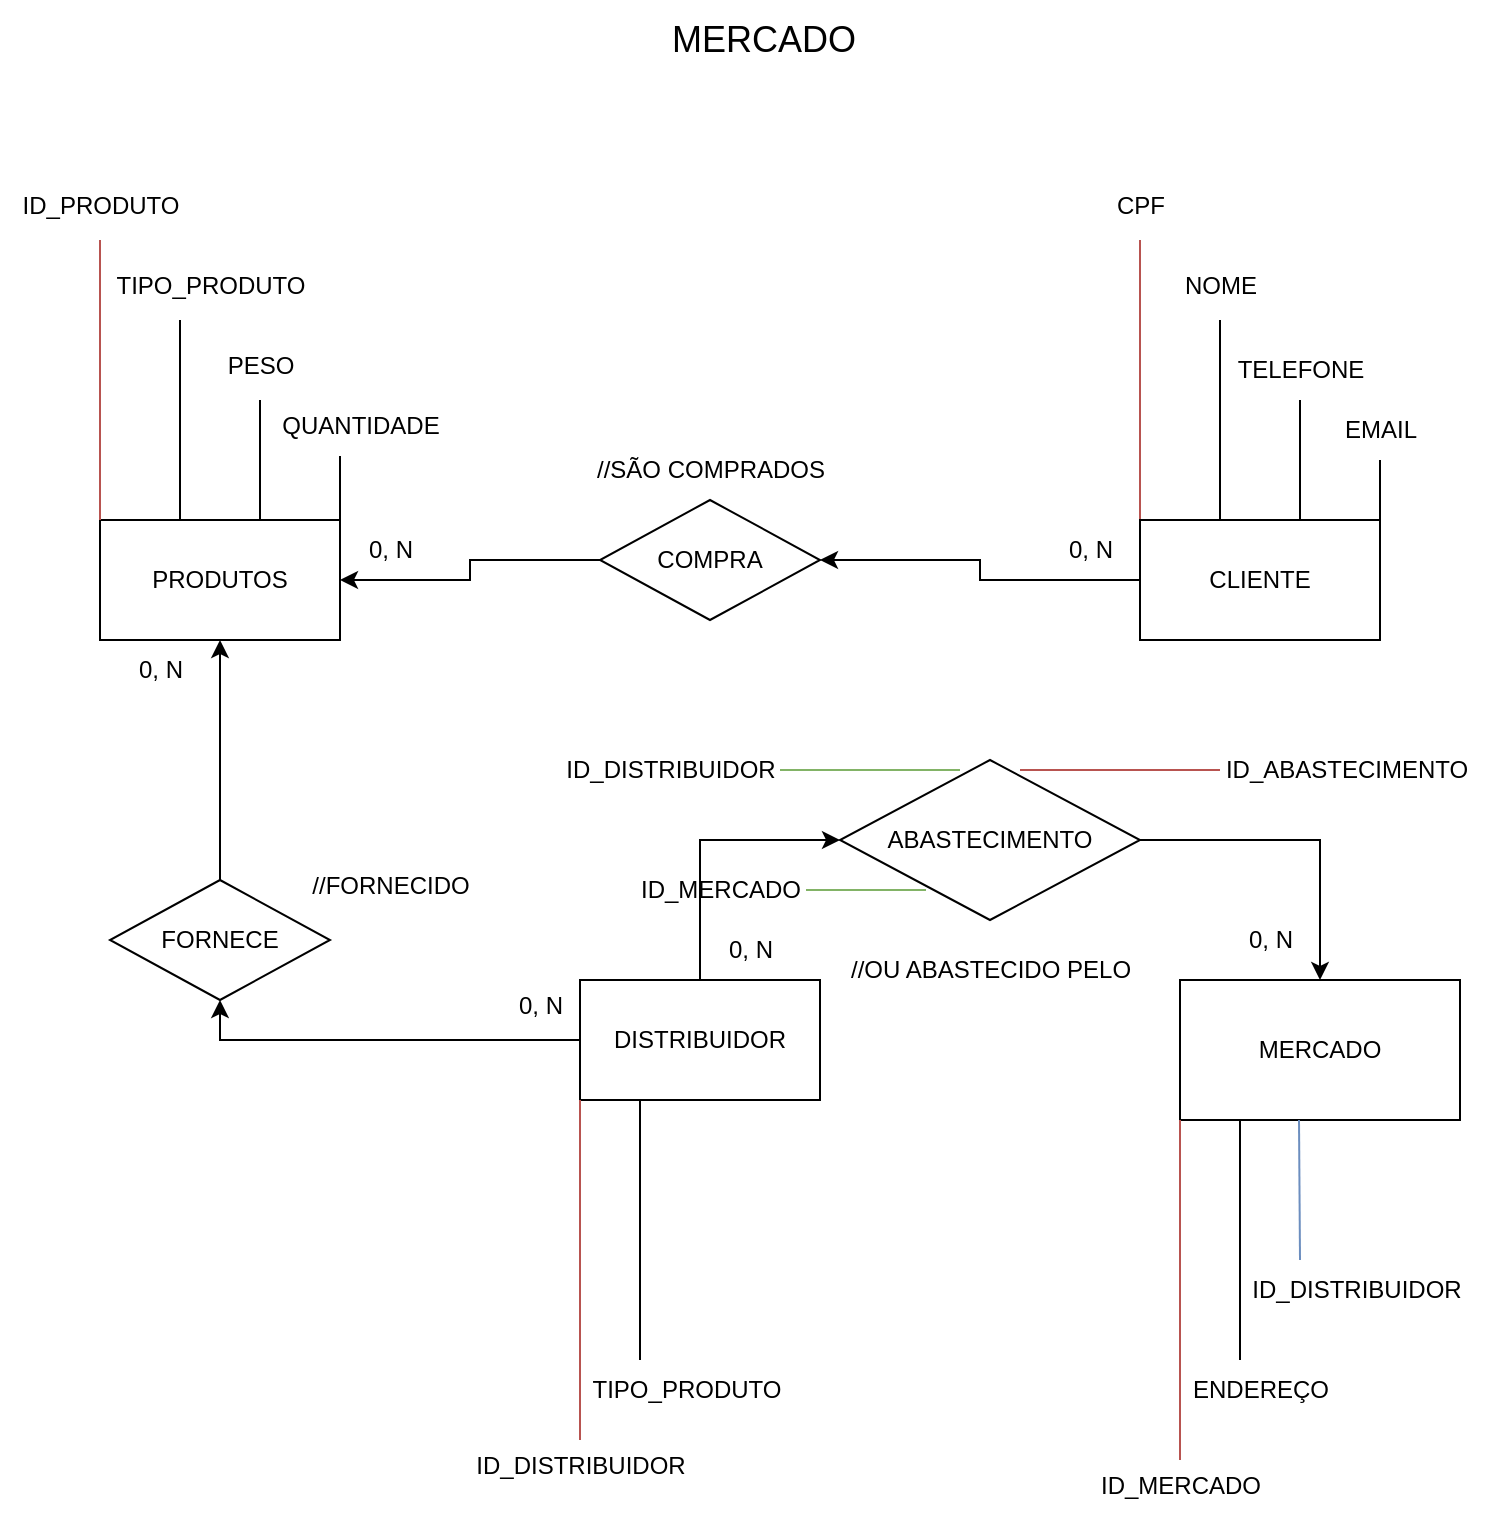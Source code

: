 <mxfile version="24.7.17">
  <diagram name="Página-1" id="3sjiFhXAzmyERqDSSt8v">
    <mxGraphModel dx="1434" dy="907" grid="1" gridSize="10" guides="1" tooltips="1" connect="1" arrows="1" fold="1" page="1" pageScale="1" pageWidth="827" pageHeight="1169" math="0" shadow="0">
      <root>
        <mxCell id="0" />
        <mxCell id="1" parent="0" />
        <mxCell id="2HCAyIp831xhiabN6qKA-1" value="&lt;font style=&quot;font-size: 18px;&quot;&gt;MERCADO&amp;nbsp;&lt;/font&gt;" style="text;html=1;align=center;verticalAlign=middle;resizable=0;points=[];autosize=1;strokeColor=none;fillColor=none;" parent="1" vertex="1">
          <mxGeometry x="354" width="120" height="40" as="geometry" />
        </mxCell>
        <mxCell id="2HCAyIp831xhiabN6qKA-2" value="PRODUTOS" style="rounded=0;whiteSpace=wrap;html=1;" parent="1" vertex="1">
          <mxGeometry x="80" y="260" width="120" height="60" as="geometry" />
        </mxCell>
        <mxCell id="2HCAyIp831xhiabN6qKA-6" value="" style="endArrow=none;html=1;rounded=0;fillColor=#f8cecc;strokeColor=#b85450;" parent="1" edge="1">
          <mxGeometry width="50" height="50" relative="1" as="geometry">
            <mxPoint x="80" y="260" as="sourcePoint" />
            <mxPoint x="80" y="120" as="targetPoint" />
          </mxGeometry>
        </mxCell>
        <mxCell id="2HCAyIp831xhiabN6qKA-18" value="" style="endArrow=none;html=1;rounded=0;" parent="1" edge="1">
          <mxGeometry width="50" height="50" relative="1" as="geometry">
            <mxPoint x="120" y="260" as="sourcePoint" />
            <mxPoint x="120" y="160" as="targetPoint" />
          </mxGeometry>
        </mxCell>
        <mxCell id="2HCAyIp831xhiabN6qKA-19" value="" style="endArrow=none;html=1;rounded=0;" parent="1" edge="1">
          <mxGeometry width="50" height="50" relative="1" as="geometry">
            <mxPoint x="160" y="260" as="sourcePoint" />
            <mxPoint x="160" y="200" as="targetPoint" />
          </mxGeometry>
        </mxCell>
        <mxCell id="2HCAyIp831xhiabN6qKA-20" value="" style="endArrow=none;html=1;rounded=0;" parent="1" edge="1">
          <mxGeometry width="50" height="50" relative="1" as="geometry">
            <mxPoint x="200" y="268" as="sourcePoint" />
            <mxPoint x="200" y="228" as="targetPoint" />
          </mxGeometry>
        </mxCell>
        <mxCell id="2HCAyIp831xhiabN6qKA-21" value="" style="endArrow=none;html=1;rounded=0;fillColor=#f8cecc;strokeColor=#b85450;" parent="1" edge="1">
          <mxGeometry width="50" height="50" relative="1" as="geometry">
            <mxPoint x="600" y="260" as="sourcePoint" />
            <mxPoint x="600" y="120" as="targetPoint" />
          </mxGeometry>
        </mxCell>
        <mxCell id="2HCAyIp831xhiabN6qKA-22" value="" style="endArrow=none;html=1;rounded=0;" parent="1" edge="1">
          <mxGeometry width="50" height="50" relative="1" as="geometry">
            <mxPoint x="640" y="260" as="sourcePoint" />
            <mxPoint x="640" y="160" as="targetPoint" />
          </mxGeometry>
        </mxCell>
        <mxCell id="2HCAyIp831xhiabN6qKA-23" value="" style="endArrow=none;html=1;rounded=0;" parent="1" edge="1">
          <mxGeometry width="50" height="50" relative="1" as="geometry">
            <mxPoint x="680" y="260" as="sourcePoint" />
            <mxPoint x="680" y="200" as="targetPoint" />
          </mxGeometry>
        </mxCell>
        <mxCell id="2HCAyIp831xhiabN6qKA-24" value="" style="endArrow=none;html=1;rounded=0;" parent="1" edge="1">
          <mxGeometry width="50" height="50" relative="1" as="geometry">
            <mxPoint x="720" y="260" as="sourcePoint" />
            <mxPoint x="720" y="230" as="targetPoint" />
          </mxGeometry>
        </mxCell>
        <mxCell id="2HCAyIp831xhiabN6qKA-25" value="" style="endArrow=none;html=1;rounded=0;" parent="1" edge="1">
          <mxGeometry width="50" height="50" relative="1" as="geometry">
            <mxPoint x="350" y="680" as="sourcePoint" />
            <mxPoint x="350" y="550" as="targetPoint" />
          </mxGeometry>
        </mxCell>
        <mxCell id="2HCAyIp831xhiabN6qKA-26" value="ID_PRODUTO" style="text;html=1;align=center;verticalAlign=middle;resizable=0;points=[];autosize=1;strokeColor=none;fillColor=none;" parent="1" vertex="1">
          <mxGeometry x="30" y="88" width="100" height="30" as="geometry" />
        </mxCell>
        <mxCell id="2HCAyIp831xhiabN6qKA-45" style="edgeStyle=orthogonalEdgeStyle;rounded=0;orthogonalLoop=1;jettySize=auto;html=1;exitX=0;exitY=0.5;exitDx=0;exitDy=0;entryX=1;entryY=0.5;entryDx=0;entryDy=0;" parent="1" source="2HCAyIp831xhiabN6qKA-29" target="2HCAyIp831xhiabN6qKA-33" edge="1">
          <mxGeometry relative="1" as="geometry" />
        </mxCell>
        <mxCell id="2HCAyIp831xhiabN6qKA-29" value="CLIENTE" style="rounded=0;whiteSpace=wrap;html=1;" parent="1" vertex="1">
          <mxGeometry x="600" y="260" width="120" height="60" as="geometry" />
        </mxCell>
        <mxCell id="2HCAyIp831xhiabN6qKA-30" value="CPF" style="text;html=1;align=center;verticalAlign=middle;resizable=0;points=[];autosize=1;strokeColor=none;fillColor=none;" parent="1" vertex="1">
          <mxGeometry x="575" y="88" width="50" height="30" as="geometry" />
        </mxCell>
        <mxCell id="2HCAyIp831xhiabN6qKA-31" value="NOME" style="text;html=1;align=center;verticalAlign=middle;resizable=0;points=[];autosize=1;strokeColor=none;fillColor=none;" parent="1" vertex="1">
          <mxGeometry x="610" y="128" width="60" height="30" as="geometry" />
        </mxCell>
        <mxCell id="2HCAyIp831xhiabN6qKA-32" value="TELEFONE" style="text;html=1;align=center;verticalAlign=middle;resizable=0;points=[];autosize=1;strokeColor=none;fillColor=none;" parent="1" vertex="1">
          <mxGeometry x="635" y="170" width="90" height="30" as="geometry" />
        </mxCell>
        <mxCell id="2HCAyIp831xhiabN6qKA-46" style="edgeStyle=orthogonalEdgeStyle;rounded=0;orthogonalLoop=1;jettySize=auto;html=1;exitX=0;exitY=0.5;exitDx=0;exitDy=0;entryX=1;entryY=0.5;entryDx=0;entryDy=0;" parent="1" source="2HCAyIp831xhiabN6qKA-33" target="2HCAyIp831xhiabN6qKA-2" edge="1">
          <mxGeometry relative="1" as="geometry">
            <mxPoint x="230" y="290" as="targetPoint" />
          </mxGeometry>
        </mxCell>
        <mxCell id="2HCAyIp831xhiabN6qKA-33" value="COMPRA" style="rhombus;whiteSpace=wrap;html=1;" parent="1" vertex="1">
          <mxGeometry x="330" y="250" width="110" height="60" as="geometry" />
        </mxCell>
        <mxCell id="2HCAyIp831xhiabN6qKA-42" style="edgeStyle=orthogonalEdgeStyle;rounded=0;orthogonalLoop=1;jettySize=auto;html=1;exitX=0;exitY=0.5;exitDx=0;exitDy=0;entryX=0.5;entryY=1;entryDx=0;entryDy=0;" parent="1" source="2HCAyIp831xhiabN6qKA-34" target="2HCAyIp831xhiabN6qKA-39" edge="1">
          <mxGeometry relative="1" as="geometry" />
        </mxCell>
        <mxCell id="2HCAyIp831xhiabN6qKA-67" style="edgeStyle=orthogonalEdgeStyle;rounded=0;orthogonalLoop=1;jettySize=auto;html=1;exitX=0.5;exitY=0;exitDx=0;exitDy=0;entryX=0;entryY=0.5;entryDx=0;entryDy=0;" parent="1" source="2HCAyIp831xhiabN6qKA-34" target="2HCAyIp831xhiabN6qKA-57" edge="1">
          <mxGeometry relative="1" as="geometry" />
        </mxCell>
        <mxCell id="2HCAyIp831xhiabN6qKA-34" value="DISTRIBUIDOR" style="whiteSpace=wrap;html=1;" parent="1" vertex="1">
          <mxGeometry x="320" y="490" width="120" height="60" as="geometry" />
        </mxCell>
        <mxCell id="2HCAyIp831xhiabN6qKA-38" value="" style="endArrow=none;html=1;rounded=0;fillColor=#f8cecc;strokeColor=#b85450;" parent="1" edge="1">
          <mxGeometry width="50" height="50" relative="1" as="geometry">
            <mxPoint x="320" y="720" as="sourcePoint" />
            <mxPoint x="320" y="550" as="targetPoint" />
          </mxGeometry>
        </mxCell>
        <mxCell id="2HCAyIp831xhiabN6qKA-54" style="edgeStyle=orthogonalEdgeStyle;rounded=0;orthogonalLoop=1;jettySize=auto;html=1;exitX=0.5;exitY=0;exitDx=0;exitDy=0;entryX=0.5;entryY=1;entryDx=0;entryDy=0;" parent="1" source="2HCAyIp831xhiabN6qKA-39" target="2HCAyIp831xhiabN6qKA-2" edge="1">
          <mxGeometry relative="1" as="geometry" />
        </mxCell>
        <mxCell id="2HCAyIp831xhiabN6qKA-39" value="FORNECE" style="rhombus;whiteSpace=wrap;html=1;" parent="1" vertex="1">
          <mxGeometry x="85" y="440" width="110" height="60" as="geometry" />
        </mxCell>
        <mxCell id="2HCAyIp831xhiabN6qKA-44" value="0, N" style="text;html=1;align=center;verticalAlign=middle;resizable=0;points=[];autosize=1;strokeColor=none;fillColor=none;" parent="1" vertex="1">
          <mxGeometry x="85" y="320" width="50" height="30" as="geometry" />
        </mxCell>
        <mxCell id="2HCAyIp831xhiabN6qKA-47" value="0, N" style="text;html=1;align=center;verticalAlign=middle;resizable=0;points=[];autosize=1;strokeColor=none;fillColor=none;" parent="1" vertex="1">
          <mxGeometry x="200" y="260" width="50" height="30" as="geometry" />
        </mxCell>
        <mxCell id="2HCAyIp831xhiabN6qKA-48" value="0, N" style="text;html=1;align=center;verticalAlign=middle;resizable=0;points=[];autosize=1;strokeColor=none;fillColor=none;" parent="1" vertex="1">
          <mxGeometry x="550" y="260" width="50" height="30" as="geometry" />
        </mxCell>
        <mxCell id="2HCAyIp831xhiabN6qKA-49" value="TIPO_PRODUTO" style="text;html=1;align=center;verticalAlign=middle;resizable=0;points=[];autosize=1;strokeColor=none;fillColor=none;" parent="1" vertex="1">
          <mxGeometry x="75" y="128" width="120" height="30" as="geometry" />
        </mxCell>
        <mxCell id="2HCAyIp831xhiabN6qKA-50" value="PESO" style="text;html=1;align=center;verticalAlign=middle;resizable=0;points=[];autosize=1;strokeColor=none;fillColor=none;" parent="1" vertex="1">
          <mxGeometry x="130" y="168" width="60" height="30" as="geometry" />
        </mxCell>
        <mxCell id="2HCAyIp831xhiabN6qKA-51" value="QUANTIDADE" style="text;html=1;align=center;verticalAlign=middle;resizable=0;points=[];autosize=1;strokeColor=none;fillColor=none;" parent="1" vertex="1">
          <mxGeometry x="160" y="198" width="100" height="30" as="geometry" />
        </mxCell>
        <mxCell id="2HCAyIp831xhiabN6qKA-52" value="ID_DISTRIBUIDOR" style="text;html=1;align=center;verticalAlign=middle;resizable=0;points=[];autosize=1;strokeColor=none;fillColor=none;" parent="1" vertex="1">
          <mxGeometry x="255" y="718" width="130" height="30" as="geometry" />
        </mxCell>
        <mxCell id="2HCAyIp831xhiabN6qKA-53" value="TIPO_PRODUTO" style="text;html=1;align=center;verticalAlign=middle;resizable=0;points=[];autosize=1;strokeColor=none;fillColor=none;" parent="1" vertex="1">
          <mxGeometry x="313" y="680" width="120" height="30" as="geometry" />
        </mxCell>
        <mxCell id="2HCAyIp831xhiabN6qKA-55" value="0, N" style="text;html=1;align=center;verticalAlign=middle;resizable=0;points=[];autosize=1;strokeColor=none;fillColor=none;" parent="1" vertex="1">
          <mxGeometry x="275" y="488" width="50" height="30" as="geometry" />
        </mxCell>
        <mxCell id="2HCAyIp831xhiabN6qKA-56" value="MERCADO" style="whiteSpace=wrap;html=1;" parent="1" vertex="1">
          <mxGeometry x="620" y="490" width="140" height="70" as="geometry" />
        </mxCell>
        <mxCell id="2HCAyIp831xhiabN6qKA-68" style="edgeStyle=orthogonalEdgeStyle;rounded=0;orthogonalLoop=1;jettySize=auto;html=1;exitX=1;exitY=0.5;exitDx=0;exitDy=0;entryX=0.5;entryY=0;entryDx=0;entryDy=0;" parent="1" source="2HCAyIp831xhiabN6qKA-57" target="2HCAyIp831xhiabN6qKA-56" edge="1">
          <mxGeometry relative="1" as="geometry" />
        </mxCell>
        <mxCell id="2HCAyIp831xhiabN6qKA-57" value="ABASTECIMENTO" style="rhombus;whiteSpace=wrap;html=1;" parent="1" vertex="1">
          <mxGeometry x="450" y="380" width="150" height="80" as="geometry" />
        </mxCell>
        <mxCell id="2HCAyIp831xhiabN6qKA-61" value="" style="endArrow=none;html=1;rounded=0;fillColor=#f8cecc;strokeColor=#b85450;" parent="1" edge="1">
          <mxGeometry width="50" height="50" relative="1" as="geometry">
            <mxPoint x="620" y="730" as="sourcePoint" />
            <mxPoint x="620" y="560" as="targetPoint" />
          </mxGeometry>
        </mxCell>
        <mxCell id="2HCAyIp831xhiabN6qKA-62" value="ID_MERCADO" style="text;html=1;align=center;verticalAlign=middle;resizable=0;points=[];autosize=1;strokeColor=none;fillColor=none;" parent="1" vertex="1">
          <mxGeometry x="570" y="728" width="100" height="30" as="geometry" />
        </mxCell>
        <mxCell id="2HCAyIp831xhiabN6qKA-63" value="" style="endArrow=none;html=1;rounded=0;" parent="1" edge="1">
          <mxGeometry width="50" height="50" relative="1" as="geometry">
            <mxPoint x="650" y="680" as="sourcePoint" />
            <mxPoint x="650" y="560" as="targetPoint" />
          </mxGeometry>
        </mxCell>
        <mxCell id="2HCAyIp831xhiabN6qKA-64" value="ENDEREÇO" style="text;html=1;align=center;verticalAlign=middle;resizable=0;points=[];autosize=1;strokeColor=none;fillColor=none;" parent="1" vertex="1">
          <mxGeometry x="615" y="680" width="90" height="30" as="geometry" />
        </mxCell>
        <mxCell id="2HCAyIp831xhiabN6qKA-65" value="" style="endArrow=none;html=1;rounded=0;fillColor=#dae8fc;strokeColor=#6c8ebf;" parent="1" edge="1">
          <mxGeometry width="50" height="50" relative="1" as="geometry">
            <mxPoint x="680" y="630" as="sourcePoint" />
            <mxPoint x="679.5" y="560" as="targetPoint" />
          </mxGeometry>
        </mxCell>
        <mxCell id="2HCAyIp831xhiabN6qKA-66" value="ID_DISTRIBUIDOR" style="text;html=1;align=center;verticalAlign=middle;resizable=0;points=[];autosize=1;strokeColor=none;fillColor=none;" parent="1" vertex="1">
          <mxGeometry x="643" y="630" width="130" height="30" as="geometry" />
        </mxCell>
        <mxCell id="2HCAyIp831xhiabN6qKA-69" value="//OU ABASTECIDO PELO" style="text;html=1;align=center;verticalAlign=middle;resizable=0;points=[];autosize=1;strokeColor=none;fillColor=none;" parent="1" vertex="1">
          <mxGeometry x="445" y="470" width="160" height="30" as="geometry" />
        </mxCell>
        <mxCell id="2HCAyIp831xhiabN6qKA-70" value="//FORNECIDO" style="text;html=1;align=center;verticalAlign=middle;resizable=0;points=[];autosize=1;strokeColor=none;fillColor=none;" parent="1" vertex="1">
          <mxGeometry x="175" y="428" width="100" height="30" as="geometry" />
        </mxCell>
        <mxCell id="2HCAyIp831xhiabN6qKA-71" value="//SÃO COMPRADOS" style="text;html=1;align=center;verticalAlign=middle;resizable=0;points=[];autosize=1;strokeColor=none;fillColor=none;" parent="1" vertex="1">
          <mxGeometry x="315" y="220" width="140" height="30" as="geometry" />
        </mxCell>
        <mxCell id="2HCAyIp831xhiabN6qKA-73" value="EMAIL" style="text;html=1;align=center;verticalAlign=middle;resizable=0;points=[];autosize=1;strokeColor=none;fillColor=none;" parent="1" vertex="1">
          <mxGeometry x="690" y="200" width="60" height="30" as="geometry" />
        </mxCell>
        <mxCell id="2HCAyIp831xhiabN6qKA-74" value="0, N" style="text;html=1;align=center;verticalAlign=middle;resizable=0;points=[];autosize=1;strokeColor=none;fillColor=none;" parent="1" vertex="1">
          <mxGeometry x="640" y="455" width="50" height="30" as="geometry" />
        </mxCell>
        <mxCell id="2HCAyIp831xhiabN6qKA-75" value="0, N" style="text;html=1;align=center;verticalAlign=middle;resizable=0;points=[];autosize=1;strokeColor=none;fillColor=none;" parent="1" vertex="1">
          <mxGeometry x="380" y="460" width="50" height="30" as="geometry" />
        </mxCell>
        <mxCell id="6NLPfRF6BhD2yCD4rwmw-4" value="" style="line;strokeWidth=1;rotatable=0;dashed=0;labelPosition=right;align=left;verticalAlign=middle;spacingTop=0;spacingLeft=6;points=[];portConstraint=eastwest;fillColor=#f8cecc;strokeColor=#b85450;" vertex="1" parent="1">
          <mxGeometry x="540" y="380" width="100" height="10" as="geometry" />
        </mxCell>
        <mxCell id="6NLPfRF6BhD2yCD4rwmw-5" value="" style="line;strokeWidth=1;rotatable=0;dashed=0;labelPosition=right;align=left;verticalAlign=middle;spacingTop=0;spacingLeft=6;points=[];portConstraint=eastwest;fillColor=#d5e8d4;strokeColor=#82b366;" vertex="1" parent="1">
          <mxGeometry x="420" y="380" width="90" height="10" as="geometry" />
        </mxCell>
        <mxCell id="6NLPfRF6BhD2yCD4rwmw-6" value="" style="line;strokeWidth=1;rotatable=0;dashed=0;labelPosition=right;align=left;verticalAlign=middle;spacingTop=0;spacingLeft=6;points=[];portConstraint=eastwest;fillColor=#d5e8d4;strokeColor=#82b366;" vertex="1" parent="1">
          <mxGeometry x="433" y="440" width="60" height="10" as="geometry" />
        </mxCell>
        <mxCell id="6NLPfRF6BhD2yCD4rwmw-8" value="ID_ABASTECIMENTO" style="text;html=1;align=center;verticalAlign=middle;resizable=0;points=[];autosize=1;strokeColor=none;fillColor=none;" vertex="1" parent="1">
          <mxGeometry x="633" y="370" width="140" height="30" as="geometry" />
        </mxCell>
        <mxCell id="6NLPfRF6BhD2yCD4rwmw-9" value="ID_DISTRIBUIDOR" style="text;html=1;align=center;verticalAlign=middle;resizable=0;points=[];autosize=1;strokeColor=none;fillColor=none;" vertex="1" parent="1">
          <mxGeometry x="300" y="370" width="130" height="30" as="geometry" />
        </mxCell>
        <mxCell id="6NLPfRF6BhD2yCD4rwmw-10" value="ID_MERCADO" style="text;html=1;align=center;verticalAlign=middle;resizable=0;points=[];autosize=1;strokeColor=none;fillColor=none;" vertex="1" parent="1">
          <mxGeometry x="340" y="430" width="100" height="30" as="geometry" />
        </mxCell>
      </root>
    </mxGraphModel>
  </diagram>
</mxfile>
